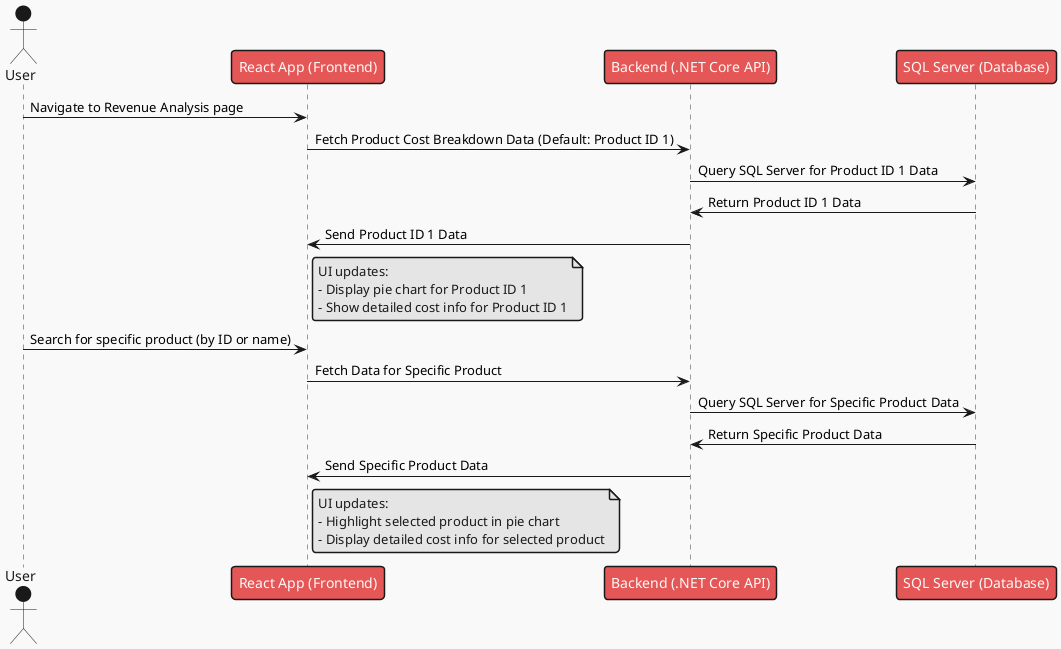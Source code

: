 ﻿@startuml
!theme mars
actor User

User -> "React App (Frontend)" : Navigate to Revenue Analysis page
"React App (Frontend)" -> "Backend (.NET Core API)" : Fetch Product Cost Breakdown Data (Default: Product ID 1)
"Backend (.NET Core API)" -> "SQL Server (Database)" : Query SQL Server for Product ID 1 Data
"SQL Server (Database)" -> "Backend (.NET Core API)" : Return Product ID 1 Data
"Backend (.NET Core API)" -> "React App (Frontend)" : Send Product ID 1 Data

note right of "React App (Frontend)"
UI updates:
- Display pie chart for Product ID 1
- Show detailed cost info for Product ID 1
end note

User -> "React App (Frontend)" : Search for specific product (by ID or name)
"React App (Frontend)" -> "Backend (.NET Core API)" : Fetch Data for Specific Product
"Backend (.NET Core API)" -> "SQL Server (Database)" : Query SQL Server for Specific Product Data
"SQL Server (Database)" -> "Backend (.NET Core API)" : Return Specific Product Data
"Backend (.NET Core API)" -> "React App (Frontend)" : Send Specific Product Data

note right of "React App (Frontend)"
UI updates:
- Highlight selected product in pie chart
- Display detailed cost info for selected product
end note

@enduml

